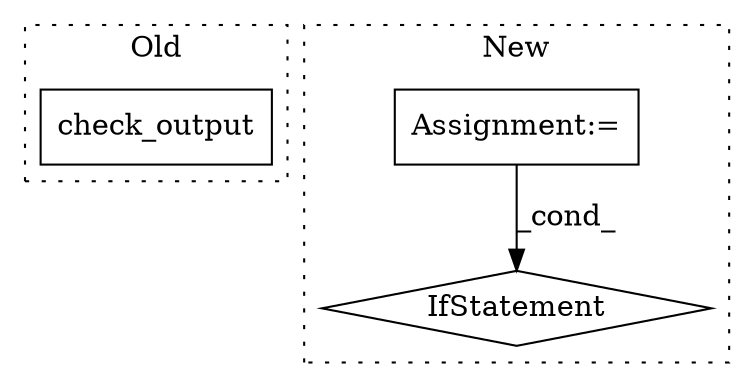 digraph G {
subgraph cluster0 {
1 [label="check_output" a="32" s="332,356" l="13,1" shape="box"];
label = "Old";
style="dotted";
}
subgraph cluster1 {
2 [label="IfStatement" a="25" s="465,484" l="4,2" shape="diamond"];
3 [label="Assignment:=" a="7" s="369" l="1" shape="box"];
label = "New";
style="dotted";
}
3 -> 2 [label="_cond_"];
}